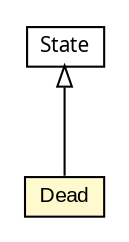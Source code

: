 #!/usr/local/bin/dot
#
# Class diagram 
# Generated by UMLGraph version 5.1 (http://www.umlgraph.org/)
#

digraph G {
	edge [fontname="arial",fontsize=10,labelfontname="arial",labelfontsize=10];
	node [fontname="arial",fontsize=10,shape=plaintext];
	nodesep=0.25;
	ranksep=0.5;
	// states.State
	c60 [label=<<table title="states.State" border="0" cellborder="1" cellspacing="0" cellpadding="2" port="p" href="./State.html">
		<tr><td><table border="0" cellspacing="0" cellpadding="1">
<tr><td align="center" balign="center"><font face="ariali"> State </font></td></tr>
		</table></td></tr>
		</table>>, fontname="arial", fontcolor="black", fontsize=10.0];
	// states.Dead
	c64 [label=<<table title="states.Dead" border="0" cellborder="1" cellspacing="0" cellpadding="2" port="p" bgcolor="lemonChiffon" href="./Dead.html">
		<tr><td><table border="0" cellspacing="0" cellpadding="1">
<tr><td align="center" balign="center"> Dead </td></tr>
		</table></td></tr>
		</table>>, fontname="arial", fontcolor="black", fontsize=10.0];
	//states.Dead extends states.State
	c60:p -> c64:p [dir=back,arrowtail=empty];
}

